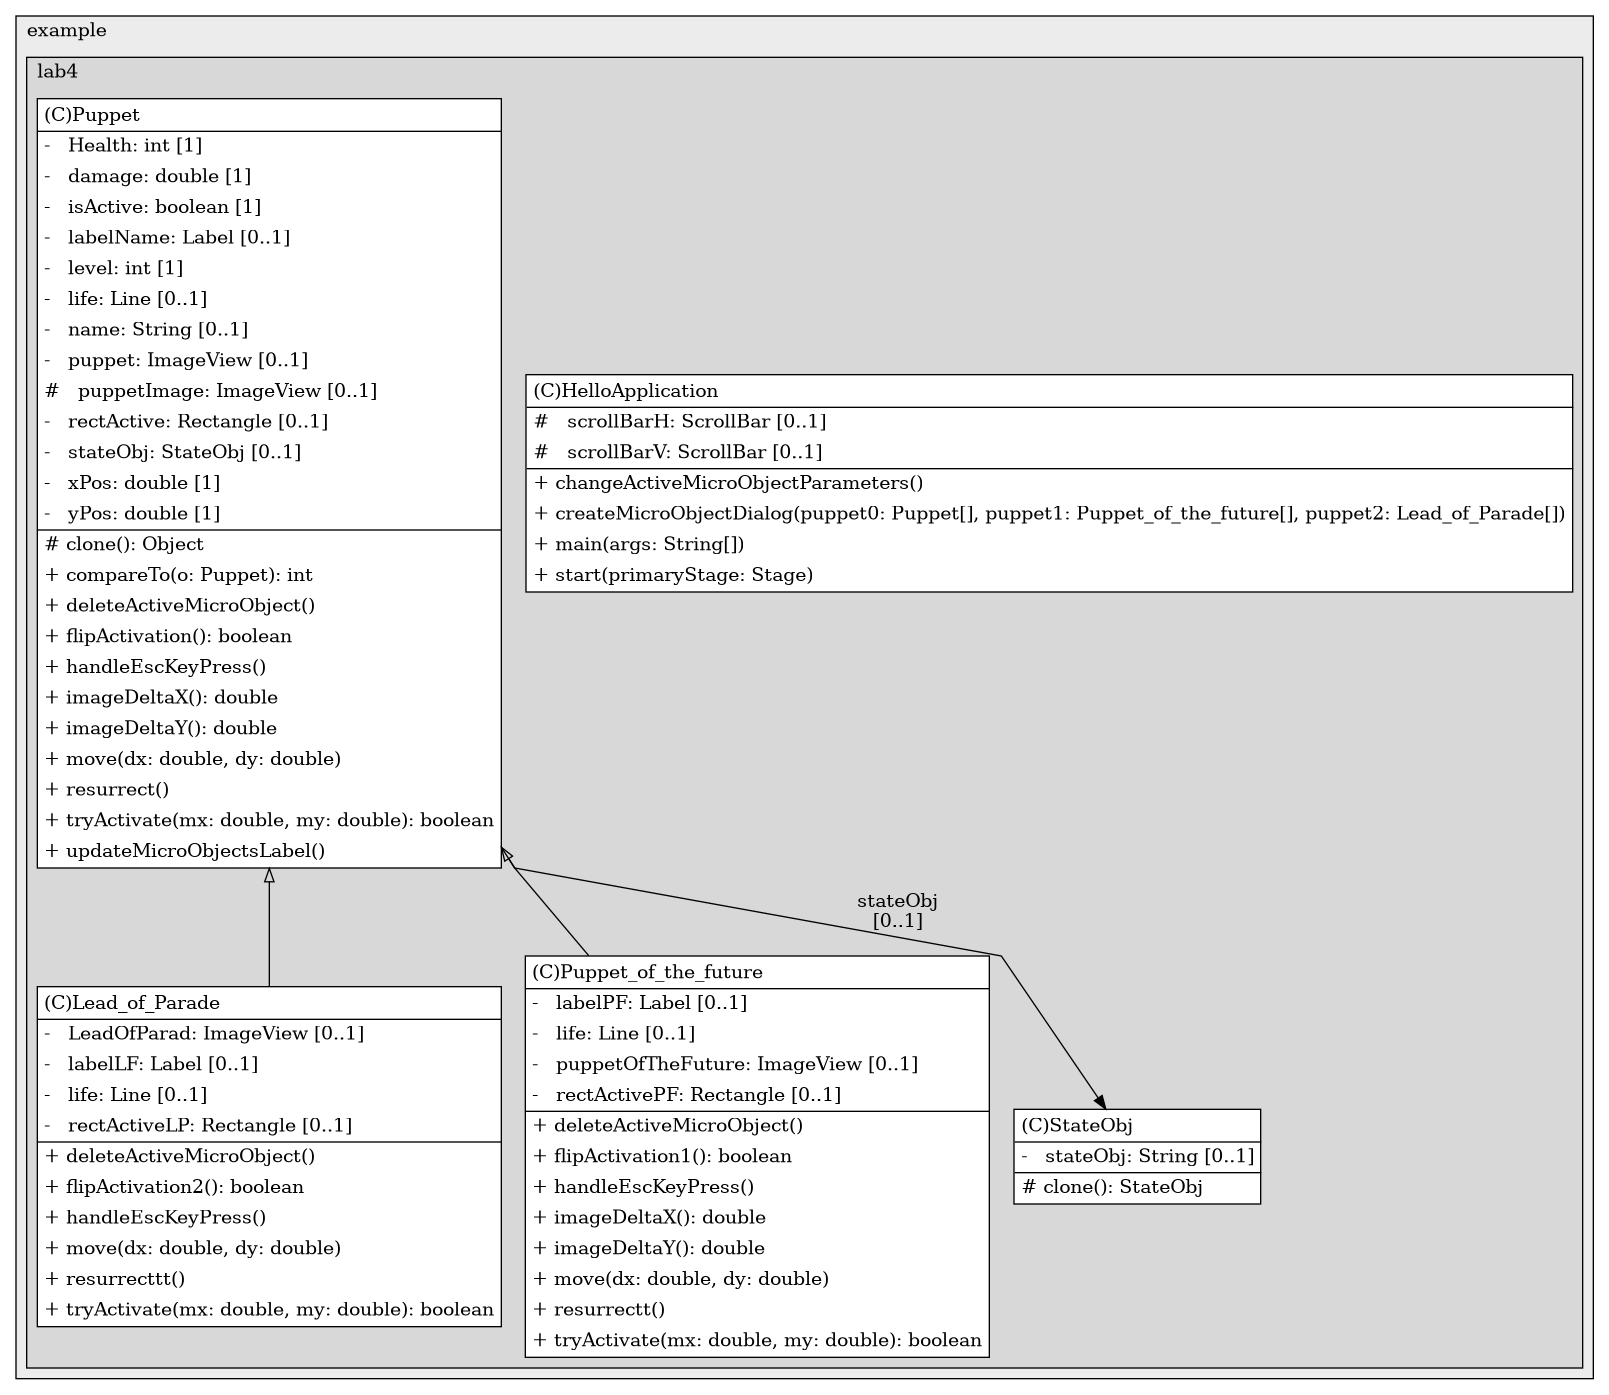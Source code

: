 @startuml

/' diagram meta data start
config=StructureConfiguration;
{
  "projectClassification": {
    "searchMode": "OpenProject", // OpenProject, AllProjects
    "includedProjects": "",
    "pathEndKeywords": "*.impl",
    "isClientPath": "",
    "isClientName": "",
    "isTestPath": "",
    "isTestName": "",
    "isMappingPath": "",
    "isMappingName": "",
    "isDataAccessPath": "",
    "isDataAccessName": "",
    "isDataStructurePath": "",
    "isDataStructureName": "",
    "isInterfaceStructuresPath": "",
    "isInterfaceStructuresName": "",
    "isEntryPointPath": "",
    "isEntryPointName": "",
    "treatFinalFieldsAsMandatory": false
  },
  "graphRestriction": {
    "classPackageExcludeFilter": "",
    "classPackageIncludeFilter": "",
    "classNameExcludeFilter": "",
    "classNameIncludeFilter": "",
    "methodNameExcludeFilter": "",
    "methodNameIncludeFilter": "",
    "removeByInheritance": "", // inheritance/annotation based filtering is done in a second step
    "removeByAnnotation": "",
    "removeByClassPackage": "", // cleanup the graph after inheritance/annotation based filtering is done
    "removeByClassName": "",
    "cutMappings": false,
    "cutEnum": true,
    "cutTests": true,
    "cutClient": true,
    "cutDataAccess": false,
    "cutInterfaceStructures": false,
    "cutDataStructures": false,
    "cutGetterAndSetter": true,
    "cutConstructors": true
  },
  "graphTraversal": {
    "forwardDepth": 6,
    "backwardDepth": 6,
    "classPackageExcludeFilter": "",
    "classPackageIncludeFilter": "",
    "classNameExcludeFilter": "",
    "classNameIncludeFilter": "",
    "methodNameExcludeFilter": "",
    "methodNameIncludeFilter": "",
    "hideMappings": false,
    "hideDataStructures": false,
    "hidePrivateMethods": true,
    "hideInterfaceCalls": true, // indirection: implementation -> interface (is hidden) -> implementation
    "onlyShowApplicationEntryPoints": false, // root node is included
    "useMethodCallsForStructureDiagram": "ForwardOnly" // ForwardOnly, BothDirections, No
  },
  "details": {
    "aggregation": "GroupByClass", // ByClass, GroupByClass, None
    "showClassGenericTypes": true,
    "showMethods": true,
    "showMethodParameterNames": true,
    "showMethodParameterTypes": true,
    "showMethodReturnType": true,
    "showPackageLevels": 2,
    "showDetailedClassStructure": true
  },
  "rootClass": "com.example.lab4.HelloApplication",
  "extensionCallbackMethod": "" // qualified.class.name#methodName - signature: public static String method(String)
}
diagram meta data end '/



digraph g {
    rankdir="TB"
    splines=polyline
    

'nodes 
subgraph cluster_1322970774 { 
   	label=example
	labeljust=l
	fillcolor="#ececec"
	style=filled
   
   subgraph cluster_134608309 { 
   	label=lab4
	labeljust=l
	fillcolor="#d8d8d8"
	style=filled
   
   HelloApplication813690264[
	label=<<TABLE BORDER="1" CELLBORDER="0" CELLPADDING="4" CELLSPACING="0">
<TR><TD ALIGN="LEFT" >(C)HelloApplication</TD></TR>
<HR/>
<TR><TD ALIGN="LEFT" >#   scrollBarH: ScrollBar [0..1]</TD></TR>
<TR><TD ALIGN="LEFT" >#   scrollBarV: ScrollBar [0..1]</TD></TR>
<HR/>
<TR><TD ALIGN="LEFT" >+ changeActiveMicroObjectParameters()</TD></TR>
<TR><TD ALIGN="LEFT" >+ createMicroObjectDialog(puppet0: Puppet[], puppet1: Puppet_of_the_future[], puppet2: Lead_of_Parade[])</TD></TR>
<TR><TD ALIGN="LEFT" >+ main(args: String[])</TD></TR>
<TR><TD ALIGN="LEFT" >+ start(primaryStage: Stage)</TD></TR>
</TABLE>>
	style=filled
	margin=0
	shape=plaintext
	fillcolor="#FFFFFF"
];

Lead_of_Parade813690264[
	label=<<TABLE BORDER="1" CELLBORDER="0" CELLPADDING="4" CELLSPACING="0">
<TR><TD ALIGN="LEFT" >(C)Lead_of_Parade</TD></TR>
<HR/>
<TR><TD ALIGN="LEFT" >-   LeadOfParad: ImageView [0..1]</TD></TR>
<TR><TD ALIGN="LEFT" >-   labelLF: Label [0..1]</TD></TR>
<TR><TD ALIGN="LEFT" >-   life: Line [0..1]</TD></TR>
<TR><TD ALIGN="LEFT" >-   rectActiveLP: Rectangle [0..1]</TD></TR>
<HR/>
<TR><TD ALIGN="LEFT" >+ deleteActiveMicroObject()</TD></TR>
<TR><TD ALIGN="LEFT" >+ flipActivation2(): boolean</TD></TR>
<TR><TD ALIGN="LEFT" >+ handleEscKeyPress()</TD></TR>
<TR><TD ALIGN="LEFT" >+ move(dx: double, dy: double)</TD></TR>
<TR><TD ALIGN="LEFT" >+ resurrecttt()</TD></TR>
<TR><TD ALIGN="LEFT" >+ tryActivate(mx: double, my: double): boolean</TD></TR>
</TABLE>>
	style=filled
	margin=0
	shape=plaintext
	fillcolor="#FFFFFF"
];

Puppet813690264[
	label=<<TABLE BORDER="1" CELLBORDER="0" CELLPADDING="4" CELLSPACING="0">
<TR><TD ALIGN="LEFT" >(C)Puppet</TD></TR>
<HR/>
<TR><TD ALIGN="LEFT" >-   Health: int [1]</TD></TR>
<TR><TD ALIGN="LEFT" >-   damage: double [1]</TD></TR>
<TR><TD ALIGN="LEFT" >-   isActive: boolean [1]</TD></TR>
<TR><TD ALIGN="LEFT" >-   labelName: Label [0..1]</TD></TR>
<TR><TD ALIGN="LEFT" >-   level: int [1]</TD></TR>
<TR><TD ALIGN="LEFT" >-   life: Line [0..1]</TD></TR>
<TR><TD ALIGN="LEFT" >-   name: String [0..1]</TD></TR>
<TR><TD ALIGN="LEFT" >-   puppet: ImageView [0..1]</TD></TR>
<TR><TD ALIGN="LEFT" >#   puppetImage: ImageView [0..1]</TD></TR>
<TR><TD ALIGN="LEFT" >-   rectActive: Rectangle [0..1]</TD></TR>
<TR><TD ALIGN="LEFT" >-   stateObj: StateObj [0..1]</TD></TR>
<TR><TD ALIGN="LEFT" >-   xPos: double [1]</TD></TR>
<TR><TD ALIGN="LEFT" >-   yPos: double [1]</TD></TR>
<HR/>
<TR><TD ALIGN="LEFT" ># clone(): Object</TD></TR>
<TR><TD ALIGN="LEFT" >+ compareTo(o: Puppet): int</TD></TR>
<TR><TD ALIGN="LEFT" >+ deleteActiveMicroObject()</TD></TR>
<TR><TD ALIGN="LEFT" >+ flipActivation(): boolean</TD></TR>
<TR><TD ALIGN="LEFT" >+ handleEscKeyPress()</TD></TR>
<TR><TD ALIGN="LEFT" >+ imageDeltaX(): double</TD></TR>
<TR><TD ALIGN="LEFT" >+ imageDeltaY(): double</TD></TR>
<TR><TD ALIGN="LEFT" >+ move(dx: double, dy: double)</TD></TR>
<TR><TD ALIGN="LEFT" >+ resurrect()</TD></TR>
<TR><TD ALIGN="LEFT" >+ tryActivate(mx: double, my: double): boolean</TD></TR>
<TR><TD ALIGN="LEFT" >+ updateMicroObjectsLabel()</TD></TR>
</TABLE>>
	style=filled
	margin=0
	shape=plaintext
	fillcolor="#FFFFFF"
];

Puppet_of_the_future813690264[
	label=<<TABLE BORDER="1" CELLBORDER="0" CELLPADDING="4" CELLSPACING="0">
<TR><TD ALIGN="LEFT" >(C)Puppet_of_the_future</TD></TR>
<HR/>
<TR><TD ALIGN="LEFT" >-   labelPF: Label [0..1]</TD></TR>
<TR><TD ALIGN="LEFT" >-   life: Line [0..1]</TD></TR>
<TR><TD ALIGN="LEFT" >-   puppetOfTheFuture: ImageView [0..1]</TD></TR>
<TR><TD ALIGN="LEFT" >-   rectActivePF: Rectangle [0..1]</TD></TR>
<HR/>
<TR><TD ALIGN="LEFT" >+ deleteActiveMicroObject()</TD></TR>
<TR><TD ALIGN="LEFT" >+ flipActivation1(): boolean</TD></TR>
<TR><TD ALIGN="LEFT" >+ handleEscKeyPress()</TD></TR>
<TR><TD ALIGN="LEFT" >+ imageDeltaX(): double</TD></TR>
<TR><TD ALIGN="LEFT" >+ imageDeltaY(): double</TD></TR>
<TR><TD ALIGN="LEFT" >+ move(dx: double, dy: double)</TD></TR>
<TR><TD ALIGN="LEFT" >+ resurrectt()</TD></TR>
<TR><TD ALIGN="LEFT" >+ tryActivate(mx: double, my: double): boolean</TD></TR>
</TABLE>>
	style=filled
	margin=0
	shape=plaintext
	fillcolor="#FFFFFF"
];

StateObj813690264[
	label=<<TABLE BORDER="1" CELLBORDER="0" CELLPADDING="4" CELLSPACING="0">
<TR><TD ALIGN="LEFT" >(C)StateObj</TD></TR>
<HR/>
<TR><TD ALIGN="LEFT" >-   stateObj: String [0..1]</TD></TR>
<HR/>
<TR><TD ALIGN="LEFT" ># clone(): StateObj</TD></TR>
</TABLE>>
	style=filled
	margin=0
	shape=plaintext
	fillcolor="#FFFFFF"
];
} 
} 

'edges    
Puppet813690264 -> Lead_of_Parade813690264[arrowhead=none, arrowtail=empty, dir=both];
Puppet813690264 -> Puppet_of_the_future813690264[arrowhead=none, arrowtail=empty, dir=both];
Puppet813690264 -> StateObj813690264[label="stateObj
[0..1]"];
    
}
@enduml